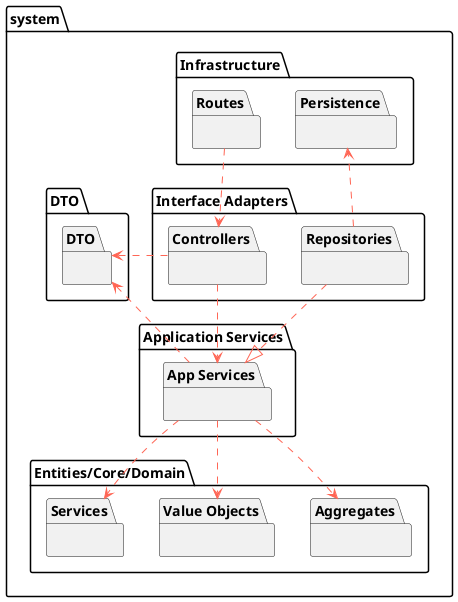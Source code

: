 @startuml

skinparam component {
    FontSize 16
    BackgroundColor<<Apache>> LightCoral
    BorderColor<<Apache>> #FF6655
    FontName Courier
    BorderColor black
    BackgroundColor DeepSkyBlue
    ArrowFontName Impact
    ArrowColor #FF6655
    ArrowFontColor #777777
}

package system {
    package "Infrastructure" {
        package "Persistence" {
        }
        package "Routes" {
        }

    }

    package "Interface Adapters" {
        package "Controllers" {
        }

        package "Repositories" {
        }
    }

    package "Application Services" {
        package "App Services" {
        }
    }

    package "Entities/Core/Domain" {
        package "Aggregates" {
        }

        package "Value Objects" {
        }

        package "Services" {
        }
    }

    package "DTO" {
        package "DTO" as dto {
        }
    }

    "Routes" ..> "Controllers"
    "Controllers" ..> "App Services"
    dto <.right. "Controllers"
    "App Services" ..> "Aggregates"
    "App Services" ..> "Value Objects"
    "App Services" ..> "Services"
    "App Services" .up.> dto
    "Repositories" ..|> "App Services"
    "Repositories" ..> "Persistence"
}

@enduml

